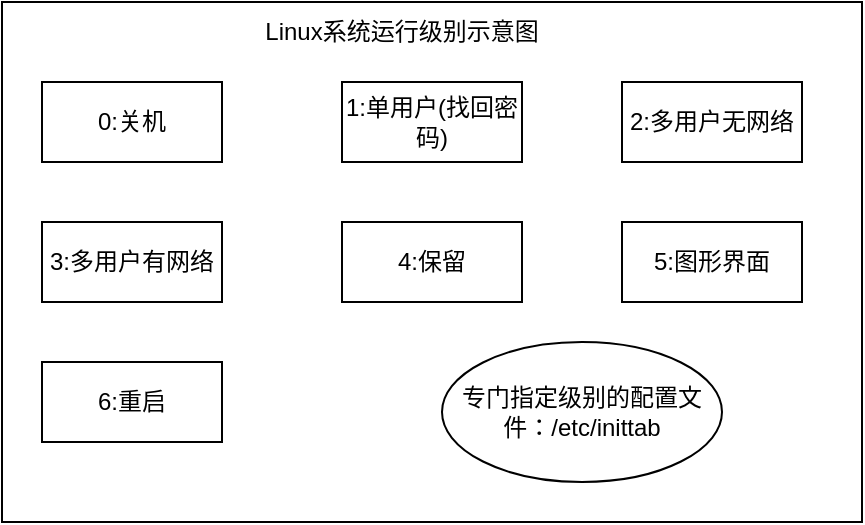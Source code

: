 <mxfile version="20.8.10" type="device"><diagram name="第 1 页" id="EyPkbRttV56HPsuTrFvh"><mxGraphModel dx="780" dy="504" grid="0" gridSize="10" guides="1" tooltips="1" connect="1" arrows="1" fold="1" page="1" pageScale="1" pageWidth="827" pageHeight="1169" math="0" shadow="0"><root><mxCell id="0"/><mxCell id="1" parent="0"/><mxCell id="R9VOTn0Z8a6LlYHSMHNo-1" value="" style="rounded=0;whiteSpace=wrap;html=1;" vertex="1" parent="1"><mxGeometry x="160" y="120" width="430" height="260" as="geometry"/></mxCell><mxCell id="R9VOTn0Z8a6LlYHSMHNo-2" value="0:关机" style="rounded=0;whiteSpace=wrap;html=1;" vertex="1" parent="1"><mxGeometry x="180" y="160" width="90" height="40" as="geometry"/></mxCell><mxCell id="R9VOTn0Z8a6LlYHSMHNo-3" value="Linux系统运行级别示意图" style="text;html=1;strokeColor=none;fillColor=none;align=center;verticalAlign=middle;whiteSpace=wrap;rounded=0;" vertex="1" parent="1"><mxGeometry x="290" y="120" width="140" height="30" as="geometry"/></mxCell><mxCell id="R9VOTn0Z8a6LlYHSMHNo-4" value="1:单用户(找回密码)" style="rounded=0;whiteSpace=wrap;html=1;" vertex="1" parent="1"><mxGeometry x="330" y="160" width="90" height="40" as="geometry"/></mxCell><mxCell id="R9VOTn0Z8a6LlYHSMHNo-5" value="2:多用户无网络" style="rounded=0;whiteSpace=wrap;html=1;" vertex="1" parent="1"><mxGeometry x="470" y="160" width="90" height="40" as="geometry"/></mxCell><mxCell id="R9VOTn0Z8a6LlYHSMHNo-6" value="3:多用户有网络" style="rounded=0;whiteSpace=wrap;html=1;" vertex="1" parent="1"><mxGeometry x="180" y="230" width="90" height="40" as="geometry"/></mxCell><mxCell id="R9VOTn0Z8a6LlYHSMHNo-7" value="4:保留" style="rounded=0;whiteSpace=wrap;html=1;" vertex="1" parent="1"><mxGeometry x="330" y="230" width="90" height="40" as="geometry"/></mxCell><mxCell id="R9VOTn0Z8a6LlYHSMHNo-8" value="5:图形界面" style="rounded=0;whiteSpace=wrap;html=1;" vertex="1" parent="1"><mxGeometry x="470" y="230" width="90" height="40" as="geometry"/></mxCell><mxCell id="R9VOTn0Z8a6LlYHSMHNo-9" value="6:重启" style="rounded=0;whiteSpace=wrap;html=1;" vertex="1" parent="1"><mxGeometry x="180" y="300" width="90" height="40" as="geometry"/></mxCell><mxCell id="R9VOTn0Z8a6LlYHSMHNo-10" value="专门指定级别的配置文件：/etc/inittab&lt;br&gt;" style="ellipse;whiteSpace=wrap;html=1;" vertex="1" parent="1"><mxGeometry x="380" y="290" width="140" height="70" as="geometry"/></mxCell></root></mxGraphModel></diagram></mxfile>